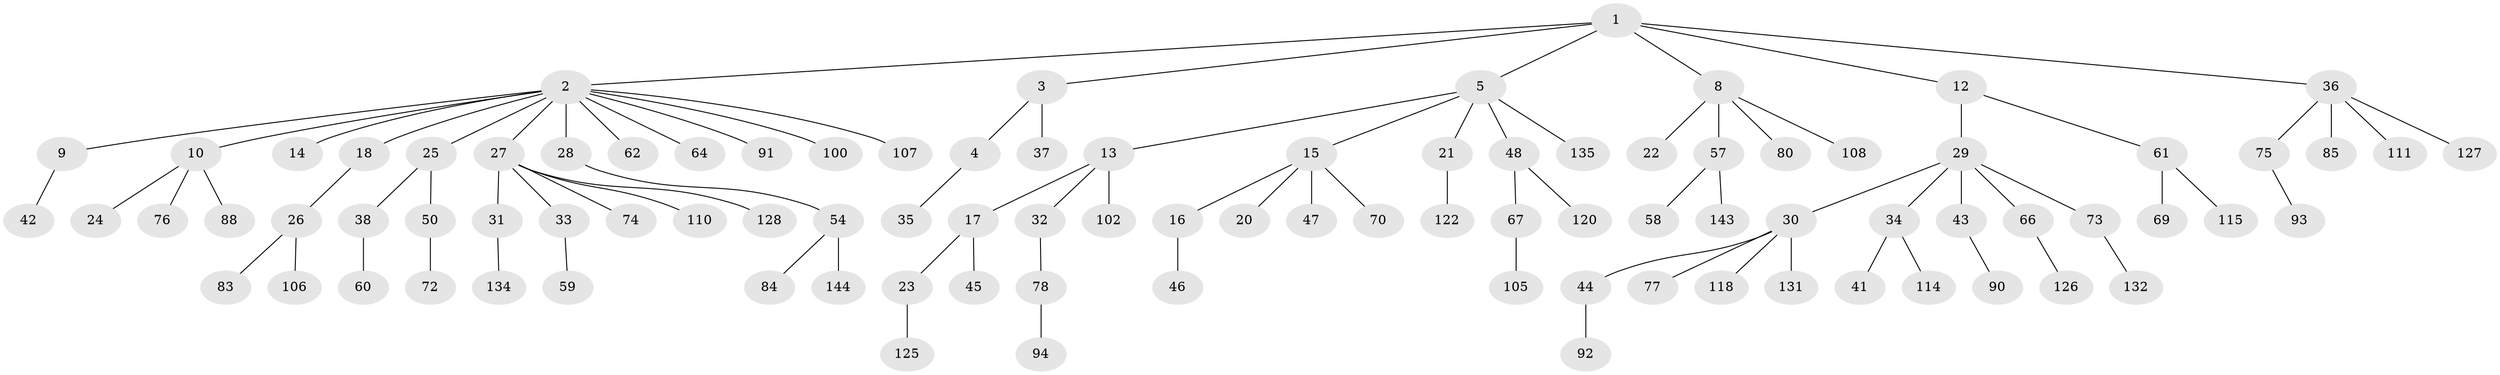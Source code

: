 // original degree distribution, {5: 0.027777777777777776, 6: 0.013888888888888888, 3: 0.16666666666666666, 9: 0.006944444444444444, 4: 0.05555555555555555, 2: 0.20833333333333334, 1: 0.5138888888888888, 7: 0.006944444444444444}
// Generated by graph-tools (version 1.1) at 2025/11/02/27/25 16:11:25]
// undirected, 95 vertices, 94 edges
graph export_dot {
graph [start="1"]
  node [color=gray90,style=filled];
  1 [super="+6"];
  2 [super="+7"];
  3;
  4 [super="+68"];
  5 [super="+11"];
  8 [super="+39"];
  9 [super="+119"];
  10 [super="+49"];
  12;
  13 [super="+55"];
  14;
  15 [super="+19"];
  16 [super="+103"];
  17 [super="+89"];
  18 [super="+99"];
  20 [super="+138"];
  21 [super="+112"];
  22 [super="+82"];
  23 [super="+79"];
  24;
  25 [super="+130"];
  26;
  27 [super="+51"];
  28 [super="+97"];
  29 [super="+96"];
  30 [super="+81"];
  31;
  32 [super="+116"];
  33 [super="+133"];
  34 [super="+40"];
  35 [super="+98"];
  36 [super="+52"];
  37 [super="+56"];
  38 [super="+71"];
  41;
  42;
  43;
  44 [super="+53"];
  45;
  46;
  47;
  48 [super="+113"];
  50 [super="+65"];
  54 [super="+123"];
  57;
  58 [super="+141"];
  59;
  60 [super="+104"];
  61 [super="+63"];
  62 [super="+140"];
  64 [super="+87"];
  66 [super="+136"];
  67 [super="+109"];
  69;
  70 [super="+124"];
  72;
  73 [super="+121"];
  74;
  75;
  76;
  77;
  78 [super="+86"];
  80;
  83 [super="+137"];
  84;
  85;
  88 [super="+101"];
  90;
  91;
  92;
  93 [super="+95"];
  94;
  100;
  102 [super="+129"];
  105;
  106 [super="+142"];
  107;
  108;
  110 [super="+117"];
  111;
  114;
  115;
  118 [super="+139"];
  120;
  122;
  125;
  126;
  127;
  128;
  131;
  132;
  134;
  135;
  143;
  144;
  1 -- 2;
  1 -- 3;
  1 -- 5;
  1 -- 8;
  1 -- 12;
  1 -- 36;
  2 -- 14;
  2 -- 91;
  2 -- 100;
  2 -- 107;
  2 -- 64;
  2 -- 9;
  2 -- 10;
  2 -- 18;
  2 -- 25;
  2 -- 27;
  2 -- 28;
  2 -- 62;
  3 -- 4;
  3 -- 37;
  4 -- 35;
  5 -- 13;
  5 -- 15;
  5 -- 21;
  5 -- 48;
  5 -- 135;
  8 -- 22;
  8 -- 57;
  8 -- 80;
  8 -- 108;
  9 -- 42;
  10 -- 24;
  10 -- 88;
  10 -- 76;
  12 -- 29;
  12 -- 61;
  13 -- 17;
  13 -- 32;
  13 -- 102;
  15 -- 16;
  15 -- 70;
  15 -- 20;
  15 -- 47;
  16 -- 46;
  17 -- 23;
  17 -- 45;
  18 -- 26;
  21 -- 122;
  23 -- 125;
  25 -- 38;
  25 -- 50;
  26 -- 83;
  26 -- 106;
  27 -- 31;
  27 -- 33;
  27 -- 74;
  27 -- 128;
  27 -- 110;
  28 -- 54;
  29 -- 30;
  29 -- 34;
  29 -- 43;
  29 -- 66;
  29 -- 73;
  30 -- 44;
  30 -- 77;
  30 -- 118;
  30 -- 131;
  31 -- 134;
  32 -- 78;
  33 -- 59;
  34 -- 41;
  34 -- 114;
  36 -- 85;
  36 -- 111;
  36 -- 127;
  36 -- 75;
  38 -- 60;
  43 -- 90;
  44 -- 92;
  48 -- 67;
  48 -- 120;
  50 -- 72;
  54 -- 84;
  54 -- 144;
  57 -- 58;
  57 -- 143;
  61 -- 69;
  61 -- 115;
  66 -- 126;
  67 -- 105;
  73 -- 132;
  75 -- 93;
  78 -- 94;
}
